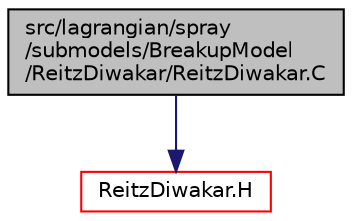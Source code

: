 digraph "src/lagrangian/spray/submodels/BreakupModel/ReitzDiwakar/ReitzDiwakar.C"
{
  bgcolor="transparent";
  edge [fontname="Helvetica",fontsize="10",labelfontname="Helvetica",labelfontsize="10"];
  node [fontname="Helvetica",fontsize="10",shape=record];
  Node1 [label="src/lagrangian/spray\l/submodels/BreakupModel\l/ReitzDiwakar/ReitzDiwakar.C",height=0.2,width=0.4,color="black", fillcolor="grey75", style="filled", fontcolor="black"];
  Node1 -> Node2 [color="midnightblue",fontsize="10",style="solid",fontname="Helvetica"];
  Node2 [label="ReitzDiwakar.H",height=0.2,width=0.4,color="red",URL="$a06947.html"];
}
